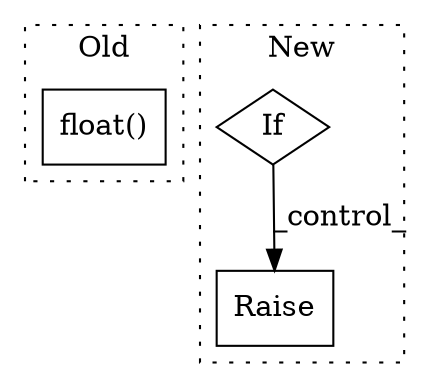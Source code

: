 digraph G {
subgraph cluster0 {
1 [label="float()" a="75" s="1386" l="59" shape="box"];
label = "Old";
style="dotted";
}
subgraph cluster1 {
2 [label="Raise" a="91" s="2298" l="6" shape="box"];
3 [label="If" a="96" s="1876" l="0" shape="diamond"];
label = "New";
style="dotted";
}
3 -> 2 [label="_control_"];
}